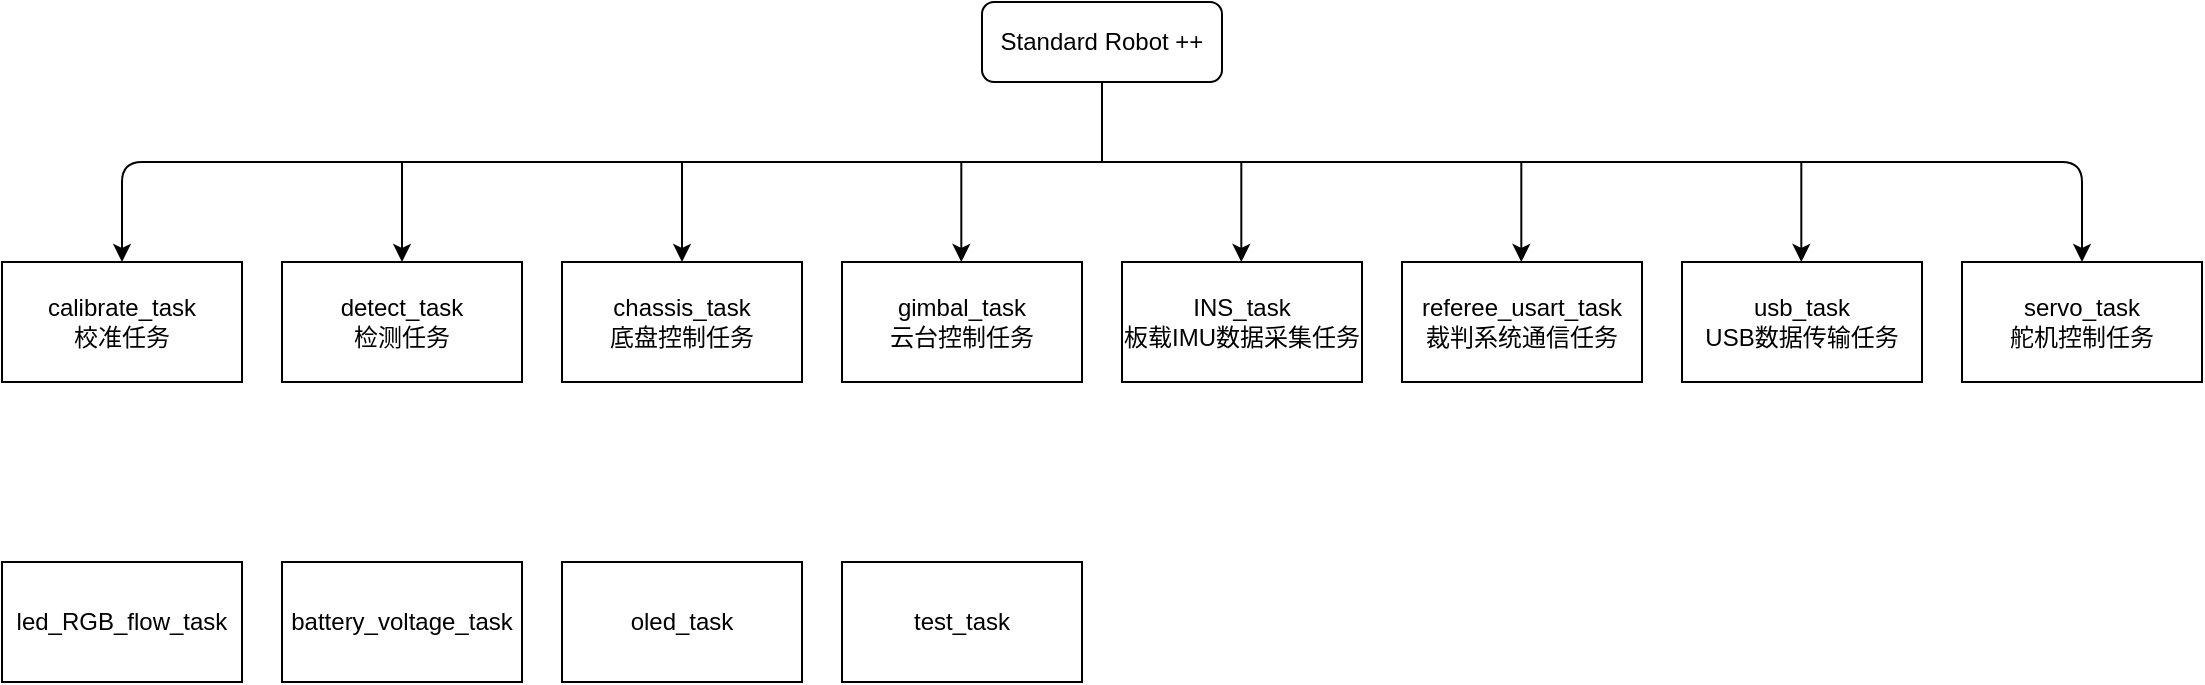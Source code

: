 <mxfile>
    <diagram id="K-A3M5hT5HePqUD3iIdO" name="第 1 页">
        <mxGraphModel dx="1434" dy="1906" grid="1" gridSize="10" guides="1" tooltips="1" connect="1" arrows="1" fold="1" page="1" pageScale="1" pageWidth="827" pageHeight="1169" background="#ffffff" math="0" shadow="0">
            <root>
                <mxCell id="0"/>
                <mxCell id="1" parent="0"/>
                <mxCell id="2" value="Standard Robot ++" style="rounded=1;whiteSpace=wrap;html=1;" parent="1" vertex="1">
                    <mxGeometry x="530" y="80" width="120" height="40" as="geometry"/>
                </mxCell>
                <mxCell id="3" value="calibrate_task&lt;br&gt;校准任务" style="rounded=0;whiteSpace=wrap;html=1;" parent="1" vertex="1">
                    <mxGeometry x="40" y="210" width="120" height="60" as="geometry"/>
                </mxCell>
                <mxCell id="4" value="chassis_task&lt;br&gt;底盘控制任务" style="rounded=0;whiteSpace=wrap;html=1;" parent="1" vertex="1">
                    <mxGeometry x="320" y="210" width="120" height="60" as="geometry"/>
                </mxCell>
                <mxCell id="7" value="detect_task&lt;br&gt;检测任务" style="rounded=0;whiteSpace=wrap;html=1;" parent="1" vertex="1">
                    <mxGeometry x="180" y="210" width="120" height="60" as="geometry"/>
                </mxCell>
                <mxCell id="8" value="gimbal_task&lt;br&gt;云台控制任务" style="rounded=0;whiteSpace=wrap;html=1;" parent="1" vertex="1">
                    <mxGeometry x="460" y="210" width="120" height="60" as="geometry"/>
                </mxCell>
                <mxCell id="15" value="servo_task&lt;br&gt;舵机控制任务" style="rounded=0;whiteSpace=wrap;html=1;" parent="1" vertex="1">
                    <mxGeometry x="1020" y="210" width="120" height="60" as="geometry"/>
                </mxCell>
                <mxCell id="16" value="usb_task&lt;br&gt;USB数据传输任务" style="rounded=0;whiteSpace=wrap;html=1;" parent="1" vertex="1">
                    <mxGeometry x="880" y="210" width="120" height="60" as="geometry"/>
                </mxCell>
                <mxCell id="17" value="referee_usart_task&lt;br&gt;裁判系统通信任务" style="rounded=0;whiteSpace=wrap;html=1;" parent="1" vertex="1">
                    <mxGeometry x="740" y="210" width="120" height="60" as="geometry"/>
                </mxCell>
                <mxCell id="18" value="INS_task&lt;br&gt;板载IMU数据采集任务" style="rounded=0;whiteSpace=wrap;html=1;" parent="1" vertex="1">
                    <mxGeometry x="600" y="210" width="120" height="60" as="geometry"/>
                </mxCell>
                <mxCell id="20" value="led_RGB_flow_task" style="rounded=0;whiteSpace=wrap;html=1;" parent="1" vertex="1">
                    <mxGeometry x="40" y="360" width="120" height="60" as="geometry"/>
                </mxCell>
                <mxCell id="24" value="" style="endArrow=classic;html=1;entryX=0.5;entryY=0;entryDx=0;entryDy=0;strokeColor=#000000;" parent="1" target="7" edge="1">
                    <mxGeometry width="50" height="50" relative="1" as="geometry">
                        <mxPoint x="240" y="160" as="sourcePoint"/>
                        <mxPoint x="330" y="70" as="targetPoint"/>
                    </mxGeometry>
                </mxCell>
                <mxCell id="25" value="" style="endArrow=classic;html=1;entryX=0.5;entryY=0;entryDx=0;entryDy=0;strokeColor=#000000;" parent="1" target="4" edge="1">
                    <mxGeometry width="50" height="50" relative="1" as="geometry">
                        <mxPoint x="380" y="160" as="sourcePoint"/>
                        <mxPoint x="359.76" y="210" as="targetPoint"/>
                    </mxGeometry>
                </mxCell>
                <mxCell id="26" value="" style="endArrow=classic;html=1;entryX=0.5;entryY=0;entryDx=0;entryDy=0;strokeColor=#000000;" parent="1" edge="1">
                    <mxGeometry width="50" height="50" relative="1" as="geometry">
                        <mxPoint x="519.66" y="160" as="sourcePoint"/>
                        <mxPoint x="519.66" y="210" as="targetPoint"/>
                    </mxGeometry>
                </mxCell>
                <mxCell id="28" value="" style="endArrow=classic;html=1;entryX=0.5;entryY=0;entryDx=0;entryDy=0;strokeColor=#000000;" parent="1" edge="1">
                    <mxGeometry width="50" height="50" relative="1" as="geometry">
                        <mxPoint x="659.66" y="160" as="sourcePoint"/>
                        <mxPoint x="659.66" y="210" as="targetPoint"/>
                    </mxGeometry>
                </mxCell>
                <mxCell id="29" value="" style="endArrow=classic;html=1;entryX=0.5;entryY=0;entryDx=0;entryDy=0;strokeColor=#000000;" parent="1" edge="1">
                    <mxGeometry width="50" height="50" relative="1" as="geometry">
                        <mxPoint x="939.66" y="160" as="sourcePoint"/>
                        <mxPoint x="939.66" y="210" as="targetPoint"/>
                    </mxGeometry>
                </mxCell>
                <mxCell id="31" value="battery_voltage_task" style="rounded=0;whiteSpace=wrap;html=1;" parent="1" vertex="1">
                    <mxGeometry x="180" y="360" width="120" height="60" as="geometry"/>
                </mxCell>
                <mxCell id="32" value="oled_task" style="rounded=0;whiteSpace=wrap;html=1;" parent="1" vertex="1">
                    <mxGeometry x="320" y="360" width="120" height="60" as="geometry"/>
                </mxCell>
                <mxCell id="33" value="test_task" style="rounded=0;whiteSpace=wrap;html=1;" parent="1" vertex="1">
                    <mxGeometry x="460" y="360" width="120" height="60" as="geometry"/>
                </mxCell>
                <mxCell id="37" value="" style="endArrow=none;html=1;entryX=0.5;entryY=1;entryDx=0;entryDy=0;strokeColor=#000000;" parent="1" target="2" edge="1">
                    <mxGeometry width="50" height="50" relative="1" as="geometry">
                        <mxPoint x="590" y="160" as="sourcePoint"/>
                        <mxPoint x="830" y="160" as="targetPoint"/>
                    </mxGeometry>
                </mxCell>
                <mxCell id="38" value="" style="endArrow=classic;html=1;entryX=0.5;entryY=0;entryDx=0;entryDy=0;strokeColor=#000000;" parent="1" edge="1">
                    <mxGeometry width="50" height="50" relative="1" as="geometry">
                        <mxPoint x="799.66" y="160" as="sourcePoint"/>
                        <mxPoint x="799.66" y="210" as="targetPoint"/>
                    </mxGeometry>
                </mxCell>
                <mxCell id="39" value="" style="endArrow=classic;html=1;entryX=0.5;entryY=0;entryDx=0;entryDy=0;strokeColor=#000000;" parent="1" target="15" edge="1">
                    <mxGeometry width="50" height="50" relative="1" as="geometry">
                        <mxPoint x="620" y="160" as="sourcePoint"/>
                        <mxPoint x="710" y="110" as="targetPoint"/>
                        <Array as="points">
                            <mxPoint x="1080" y="160"/>
                        </Array>
                    </mxGeometry>
                </mxCell>
                <mxCell id="40" value="" style="endArrow=classic;html=1;entryX=0.5;entryY=0;entryDx=0;entryDy=0;strokeColor=#000000;" parent="1" target="3" edge="1">
                    <mxGeometry width="50" height="50" relative="1" as="geometry">
                        <mxPoint x="620" y="160" as="sourcePoint"/>
                        <mxPoint x="1020" y="220" as="targetPoint"/>
                        <Array as="points">
                            <mxPoint x="100" y="160"/>
                        </Array>
                    </mxGeometry>
                </mxCell>
            </root>
        </mxGraphModel>
    </diagram>
</mxfile>